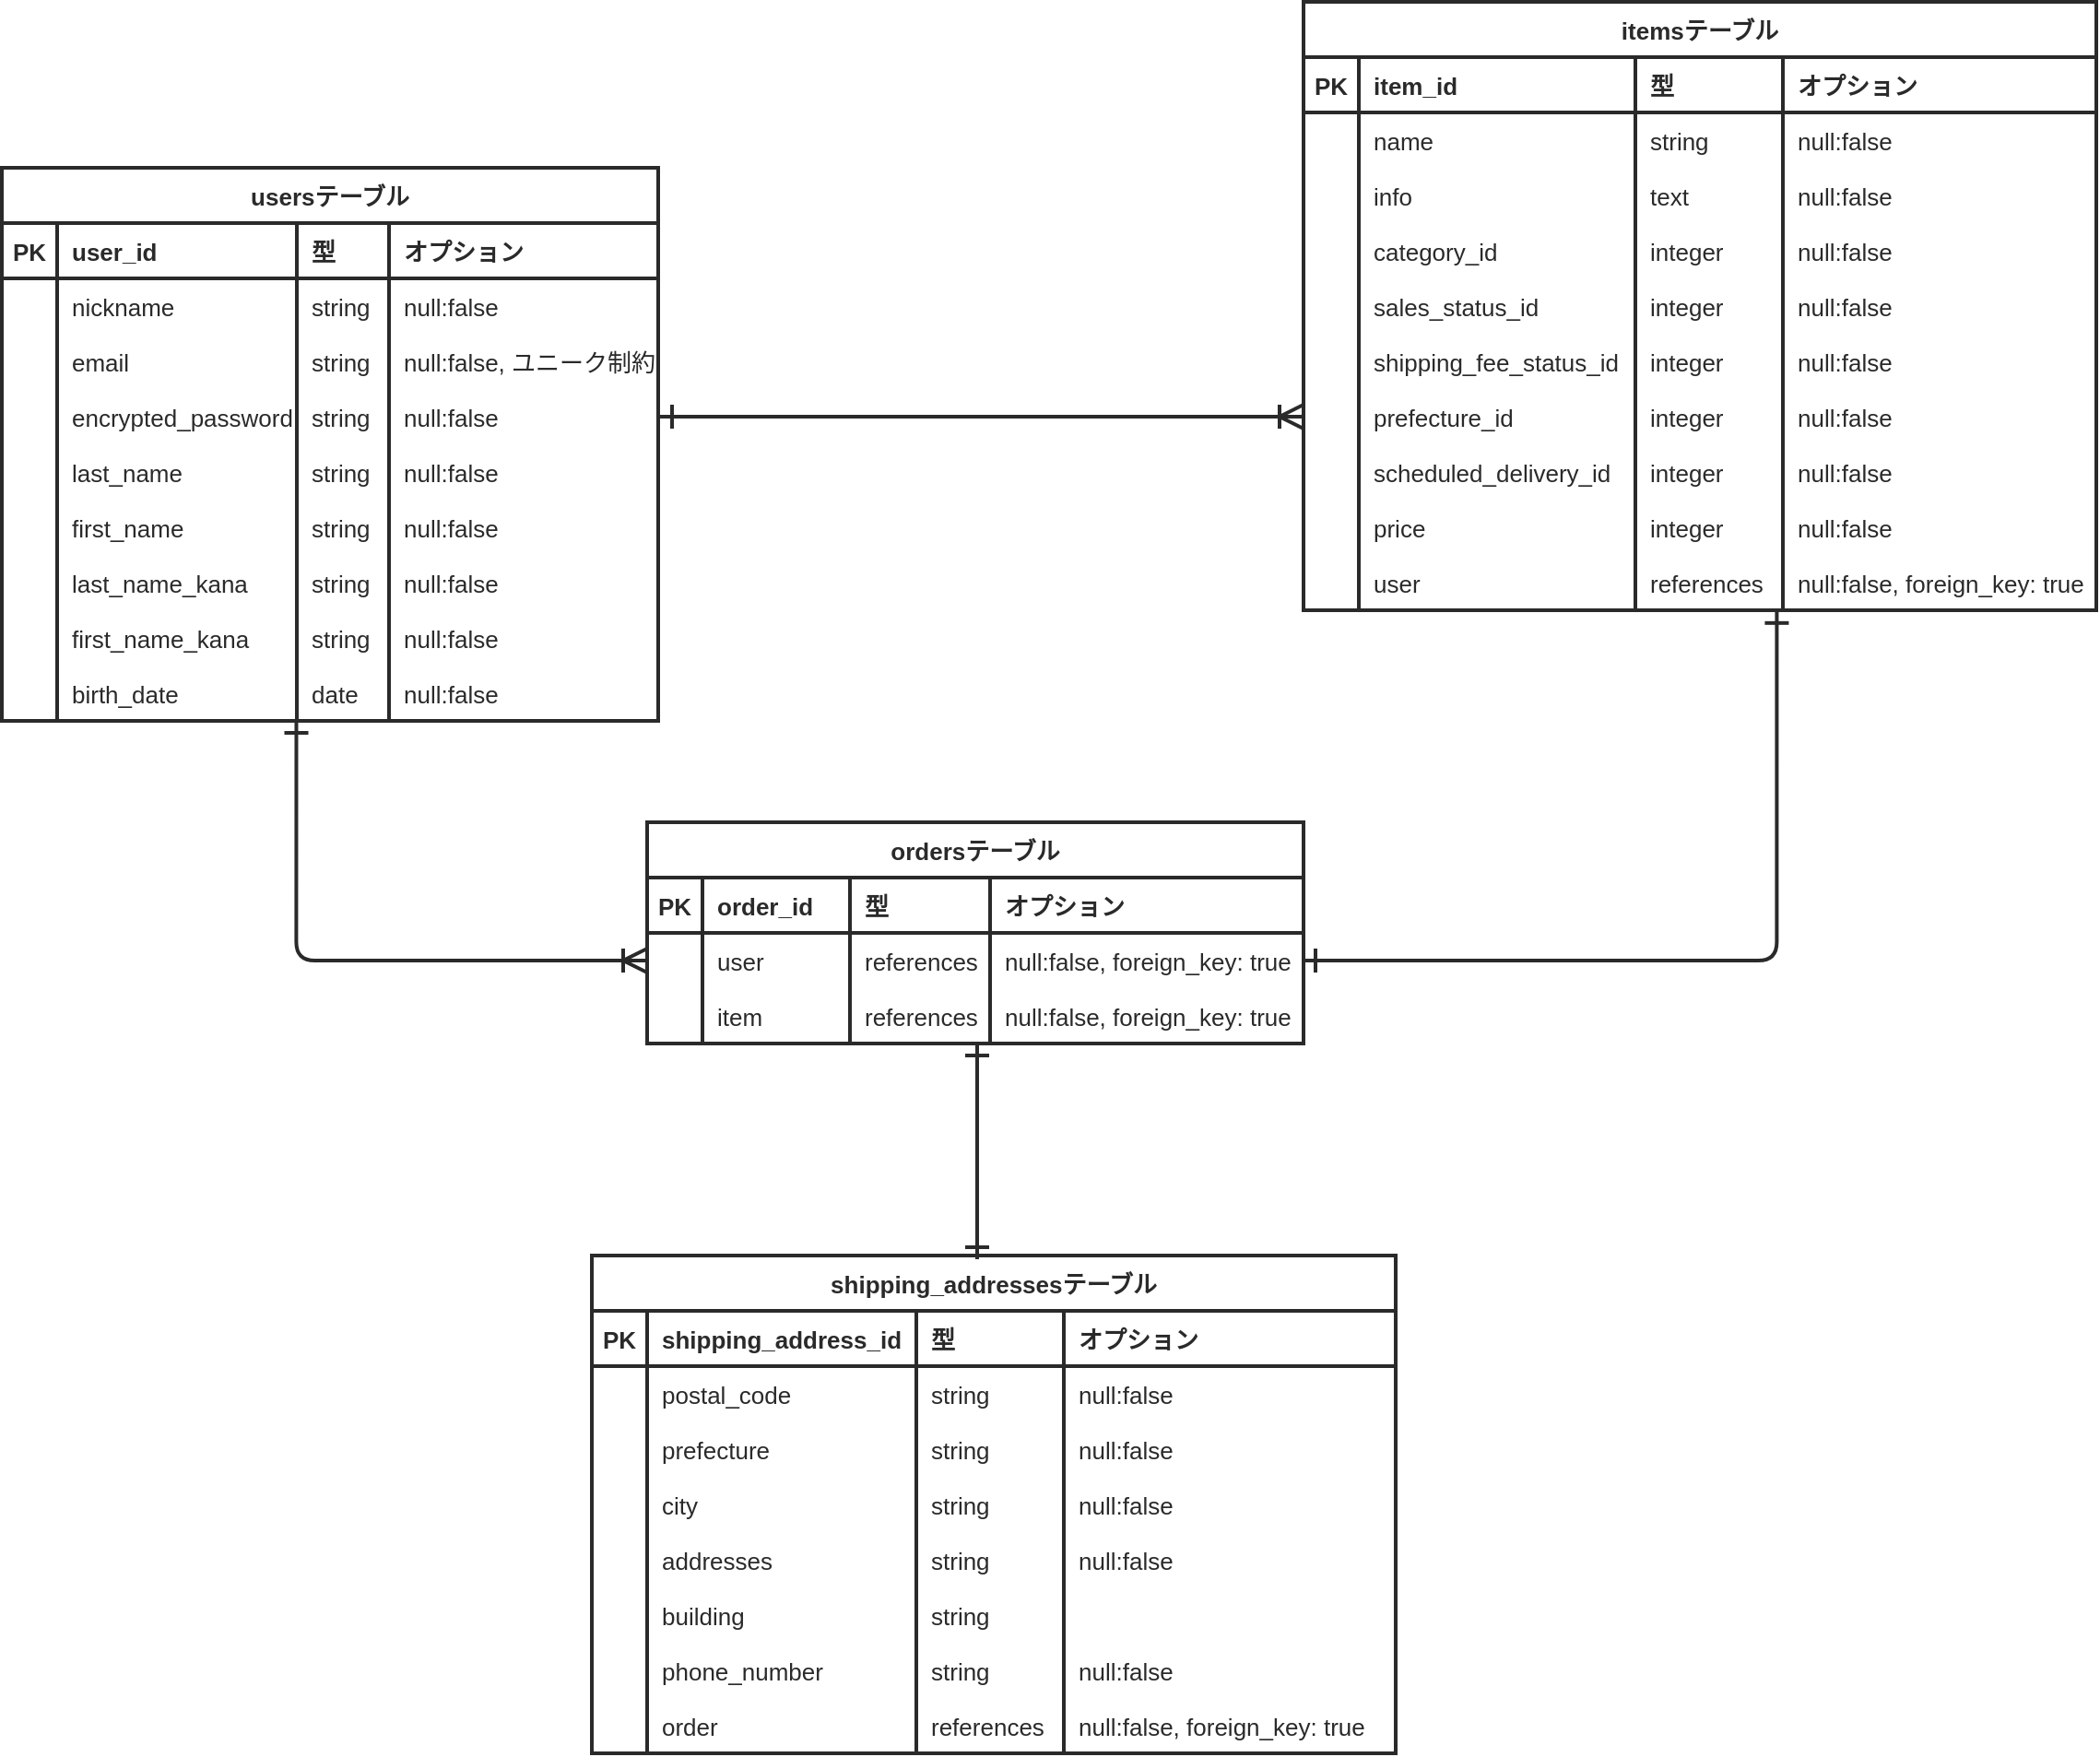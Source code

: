 <mxfile>
    <diagram id="HP16Yl0xbxl8iG3GpK2B" name="ページ1">
        <mxGraphModel dx="1555" dy="680" grid="1" gridSize="10" guides="1" tooltips="1" connect="1" arrows="1" fold="1" page="1" pageScale="1" pageWidth="827" pageHeight="1169" background="#FFFFFF" math="0" shadow="0">
            <root>
                <mxCell id="0"/>
                <mxCell id="1" parent="0"/>
                <mxCell id="45" value="usersテーブル" style="shape=table;startSize=30;container=1;collapsible=1;childLayout=tableLayout;fixedRows=1;rowLines=0;fontStyle=1;align=center;resizeLast=1;perimeterSpacing=1;fontColor=#2A2A2A;strokeColor=#2A2A2A;fontSize=13;strokeWidth=2;" parent="1" vertex="1">
                    <mxGeometry x="-106" y="170" width="356" height="300" as="geometry"/>
                </mxCell>
                <mxCell id="46" value="" style="shape=partialRectangle;collapsible=0;dropTarget=0;pointerEvents=0;fillColor=none;top=0;left=0;bottom=1;right=0;points=[[0,0.5],[1,0.5]];portConstraint=eastwest;perimeterSpacing=1;fontColor=#2A2A2A;strokeColor=#2A2A2A;fontSize=13;strokeWidth=2;" parent="45" vertex="1">
                    <mxGeometry y="30" width="356" height="30" as="geometry"/>
                </mxCell>
                <mxCell id="47" value="PK" style="shape=partialRectangle;connectable=0;fillColor=none;top=0;left=0;bottom=0;right=0;fontStyle=1;overflow=hidden;perimeterSpacing=1;fontColor=#2A2A2A;strokeColor=#2A2A2A;fontSize=13;strokeWidth=2;" parent="46" vertex="1">
                    <mxGeometry width="30" height="30" as="geometry"/>
                </mxCell>
                <mxCell id="48" value="user_id" style="shape=partialRectangle;connectable=0;fillColor=none;top=0;left=0;bottom=0;right=0;align=left;spacingLeft=6;fontStyle=1;overflow=hidden;perimeterSpacing=1;fontColor=#2A2A2A;strokeColor=#2A2A2A;fontSize=13;strokeWidth=2;" parent="46" vertex="1">
                    <mxGeometry x="30" width="130" height="30" as="geometry"/>
                </mxCell>
                <mxCell id="79" value="型" style="shape=partialRectangle;connectable=0;fillColor=none;top=0;left=0;bottom=0;right=0;align=left;spacingLeft=6;fontStyle=1;overflow=hidden;perimeterSpacing=1;fontColor=#2A2A2A;strokeColor=#2A2A2A;fontSize=13;strokeWidth=2;" parent="46" vertex="1">
                    <mxGeometry x="160" width="50" height="30" as="geometry"/>
                </mxCell>
                <mxCell id="88" value="オプション" style="shape=partialRectangle;connectable=0;fillColor=none;top=0;left=0;bottom=0;right=0;align=left;spacingLeft=6;fontStyle=1;overflow=hidden;perimeterSpacing=1;fontColor=#2A2A2A;strokeColor=#2A2A2A;fontSize=13;strokeWidth=2;" parent="46" vertex="1">
                    <mxGeometry x="210" width="146" height="30" as="geometry"/>
                </mxCell>
                <mxCell id="49" value="" style="shape=partialRectangle;collapsible=0;dropTarget=0;pointerEvents=0;fillColor=none;top=0;left=0;bottom=0;right=0;points=[[0,0.5],[1,0.5]];portConstraint=eastwest;perimeterSpacing=1;fontColor=#2A2A2A;strokeColor=#2A2A2A;fontSize=13;strokeWidth=2;" parent="45" vertex="1">
                    <mxGeometry y="60" width="356" height="30" as="geometry"/>
                </mxCell>
                <mxCell id="50" value="" style="shape=partialRectangle;connectable=0;fillColor=none;top=0;left=0;bottom=0;right=0;editable=1;overflow=hidden;perimeterSpacing=1;fontColor=#2A2A2A;strokeColor=#2A2A2A;fontSize=13;strokeWidth=2;" parent="49" vertex="1">
                    <mxGeometry width="30" height="30" as="geometry"/>
                </mxCell>
                <mxCell id="51" value="nickname" style="shape=partialRectangle;connectable=0;fillColor=none;top=0;left=0;bottom=0;right=0;align=left;spacingLeft=6;overflow=hidden;fontStyle=0;labelBorderColor=none;strokeWidth=2;perimeterSpacing=1;fontColor=#2A2A2A;strokeColor=#2A2A2A;fontSize=13;" parent="49" vertex="1">
                    <mxGeometry x="30" width="130" height="30" as="geometry"/>
                </mxCell>
                <mxCell id="80" value="string" style="shape=partialRectangle;connectable=0;fillColor=none;top=0;left=0;bottom=0;right=0;align=left;spacingLeft=6;overflow=hidden;fontStyle=0;labelBorderColor=none;strokeWidth=2;perimeterSpacing=1;fontColor=#2A2A2A;strokeColor=#2A2A2A;fontSize=13;" parent="49" vertex="1">
                    <mxGeometry x="160" width="50" height="30" as="geometry"/>
                </mxCell>
                <mxCell id="89" value="null:false" style="shape=partialRectangle;connectable=0;fillColor=none;top=0;left=0;bottom=0;right=0;align=left;spacingLeft=6;overflow=hidden;fontStyle=0;labelBorderColor=none;strokeWidth=2;perimeterSpacing=1;fontColor=#2A2A2A;strokeColor=#2A2A2A;fontSize=13;" parent="49" vertex="1">
                    <mxGeometry x="210" width="146" height="30" as="geometry"/>
                </mxCell>
                <mxCell id="52" value="" style="shape=partialRectangle;collapsible=0;dropTarget=0;pointerEvents=0;fillColor=none;top=0;left=0;bottom=0;right=0;points=[[0,0.5],[1,0.5]];portConstraint=eastwest;perimeterSpacing=1;fontColor=#2A2A2A;strokeColor=#2A2A2A;fontSize=13;strokeWidth=2;" parent="45" vertex="1">
                    <mxGeometry y="90" width="356" height="30" as="geometry"/>
                </mxCell>
                <mxCell id="53" value="" style="shape=partialRectangle;connectable=0;fillColor=none;top=0;left=0;bottom=0;right=0;editable=1;overflow=hidden;perimeterSpacing=1;fontColor=#2A2A2A;strokeColor=#2A2A2A;fontSize=13;strokeWidth=2;" parent="52" vertex="1">
                    <mxGeometry width="30" height="30" as="geometry"/>
                </mxCell>
                <mxCell id="54" value="email" style="shape=partialRectangle;connectable=0;fillColor=none;top=0;left=0;bottom=0;right=0;align=left;spacingLeft=6;overflow=hidden;perimeterSpacing=1;fontColor=#2A2A2A;strokeColor=#2A2A2A;fontSize=13;strokeWidth=2;" parent="52" vertex="1">
                    <mxGeometry x="30" width="130" height="30" as="geometry"/>
                </mxCell>
                <mxCell id="81" value="string" style="shape=partialRectangle;connectable=0;fillColor=none;top=0;left=0;bottom=0;right=0;align=left;spacingLeft=6;overflow=hidden;perimeterSpacing=1;fontColor=#2A2A2A;strokeColor=#2A2A2A;fontSize=13;strokeWidth=2;" parent="52" vertex="1">
                    <mxGeometry x="160" width="50" height="30" as="geometry"/>
                </mxCell>
                <mxCell id="90" value="null:false, ユニーク制約" style="shape=partialRectangle;connectable=0;fillColor=none;top=0;left=0;bottom=0;right=0;align=left;spacingLeft=6;overflow=hidden;perimeterSpacing=1;fontColor=#2A2A2A;strokeColor=#2A2A2A;fontSize=13;strokeWidth=2;" parent="52" vertex="1">
                    <mxGeometry x="210" width="146" height="30" as="geometry"/>
                </mxCell>
                <mxCell id="55" value="" style="shape=partialRectangle;collapsible=0;dropTarget=0;pointerEvents=0;fillColor=none;top=0;left=0;bottom=0;right=0;points=[[0,0.5],[1,0.5]];portConstraint=eastwest;perimeterSpacing=1;fontColor=#2A2A2A;strokeColor=#2A2A2A;fontSize=13;strokeWidth=2;" parent="45" vertex="1">
                    <mxGeometry y="120" width="356" height="30" as="geometry"/>
                </mxCell>
                <mxCell id="56" value="" style="shape=partialRectangle;connectable=0;fillColor=none;top=0;left=0;bottom=0;right=0;editable=1;overflow=hidden;perimeterSpacing=1;fontColor=#2A2A2A;strokeColor=#2A2A2A;fontSize=13;strokeWidth=2;" parent="55" vertex="1">
                    <mxGeometry width="30" height="30" as="geometry"/>
                </mxCell>
                <mxCell id="57" value="encrypted_password" style="shape=partialRectangle;connectable=0;fillColor=none;top=0;left=0;bottom=0;right=0;align=left;spacingLeft=6;overflow=hidden;perimeterSpacing=1;fontColor=#2A2A2A;strokeColor=#2A2A2A;fontSize=13;strokeWidth=2;" parent="55" vertex="1">
                    <mxGeometry x="30" width="130" height="30" as="geometry"/>
                </mxCell>
                <mxCell id="82" value="string" style="shape=partialRectangle;connectable=0;fillColor=none;top=0;left=0;bottom=0;right=0;align=left;spacingLeft=6;overflow=hidden;perimeterSpacing=1;fontColor=#2A2A2A;strokeColor=#2A2A2A;fontSize=13;strokeWidth=2;" parent="55" vertex="1">
                    <mxGeometry x="160" width="50" height="30" as="geometry"/>
                </mxCell>
                <mxCell id="91" value="null:false" style="shape=partialRectangle;connectable=0;fillColor=none;top=0;left=0;bottom=0;right=0;align=left;spacingLeft=6;overflow=hidden;perimeterSpacing=1;fontColor=#2A2A2A;strokeColor=#2A2A2A;fontSize=13;strokeWidth=2;" parent="55" vertex="1">
                    <mxGeometry x="210" width="146" height="30" as="geometry"/>
                </mxCell>
                <mxCell id="70" style="shape=partialRectangle;collapsible=0;dropTarget=0;pointerEvents=0;fillColor=none;top=0;left=0;bottom=0;right=0;points=[[0,0.5],[1,0.5]];portConstraint=eastwest;perimeterSpacing=1;fontColor=#2A2A2A;strokeColor=#2A2A2A;fontSize=13;strokeWidth=2;" parent="45" vertex="1">
                    <mxGeometry y="150" width="356" height="30" as="geometry"/>
                </mxCell>
                <mxCell id="71" style="shape=partialRectangle;connectable=0;fillColor=none;top=0;left=0;bottom=0;right=0;editable=1;overflow=hidden;perimeterSpacing=1;fontColor=#2A2A2A;strokeColor=#2A2A2A;fontSize=13;strokeWidth=2;" parent="70" vertex="1">
                    <mxGeometry width="30" height="30" as="geometry"/>
                </mxCell>
                <mxCell id="72" value="last_name" style="shape=partialRectangle;connectable=0;fillColor=none;top=0;left=0;bottom=0;right=0;align=left;spacingLeft=6;overflow=hidden;perimeterSpacing=1;fontColor=#2A2A2A;strokeColor=#2A2A2A;fontSize=13;strokeWidth=2;" parent="70" vertex="1">
                    <mxGeometry x="30" width="130" height="30" as="geometry"/>
                </mxCell>
                <mxCell id="83" value="string" style="shape=partialRectangle;connectable=0;fillColor=none;top=0;left=0;bottom=0;right=0;align=left;spacingLeft=6;overflow=hidden;perimeterSpacing=1;fontColor=#2A2A2A;strokeColor=#2A2A2A;fontSize=13;strokeWidth=2;" parent="70" vertex="1">
                    <mxGeometry x="160" width="50" height="30" as="geometry"/>
                </mxCell>
                <mxCell id="92" value="null:false" style="shape=partialRectangle;connectable=0;fillColor=none;top=0;left=0;bottom=0;right=0;align=left;spacingLeft=6;overflow=hidden;perimeterSpacing=1;fontColor=#2A2A2A;strokeColor=#2A2A2A;fontSize=13;strokeWidth=2;" parent="70" vertex="1">
                    <mxGeometry x="210" width="146" height="30" as="geometry"/>
                </mxCell>
                <mxCell id="67" style="shape=partialRectangle;collapsible=0;dropTarget=0;pointerEvents=0;fillColor=none;top=0;left=0;bottom=0;right=0;points=[[0,0.5],[1,0.5]];portConstraint=eastwest;perimeterSpacing=1;fontColor=#2A2A2A;strokeColor=#2A2A2A;fontSize=13;strokeWidth=2;" parent="45" vertex="1">
                    <mxGeometry y="180" width="356" height="30" as="geometry"/>
                </mxCell>
                <mxCell id="68" style="shape=partialRectangle;connectable=0;fillColor=none;top=0;left=0;bottom=0;right=0;editable=1;overflow=hidden;perimeterSpacing=1;fontColor=#2A2A2A;strokeColor=#2A2A2A;fontSize=13;strokeWidth=2;" parent="67" vertex="1">
                    <mxGeometry width="30" height="30" as="geometry"/>
                </mxCell>
                <mxCell id="69" value="first_name" style="shape=partialRectangle;connectable=0;fillColor=none;top=0;left=0;bottom=0;right=0;align=left;spacingLeft=6;overflow=hidden;perimeterSpacing=1;fontColor=#2A2A2A;strokeColor=#2A2A2A;fontSize=13;strokeWidth=2;" parent="67" vertex="1">
                    <mxGeometry x="30" width="130" height="30" as="geometry"/>
                </mxCell>
                <mxCell id="84" value="string" style="shape=partialRectangle;connectable=0;fillColor=none;top=0;left=0;bottom=0;right=0;align=left;spacingLeft=6;overflow=hidden;perimeterSpacing=1;fontColor=#2A2A2A;strokeColor=#2A2A2A;fontSize=13;strokeWidth=2;" parent="67" vertex="1">
                    <mxGeometry x="160" width="50" height="30" as="geometry"/>
                </mxCell>
                <mxCell id="93" value="null:false" style="shape=partialRectangle;connectable=0;fillColor=none;top=0;left=0;bottom=0;right=0;align=left;spacingLeft=6;overflow=hidden;perimeterSpacing=1;fontColor=#2A2A2A;strokeColor=#2A2A2A;fontSize=13;strokeWidth=2;" parent="67" vertex="1">
                    <mxGeometry x="210" width="146" height="30" as="geometry"/>
                </mxCell>
                <mxCell id="64" style="shape=partialRectangle;collapsible=0;dropTarget=0;pointerEvents=0;fillColor=none;top=0;left=0;bottom=0;right=0;points=[[0,0.5],[1,0.5]];portConstraint=eastwest;perimeterSpacing=1;fontColor=#2A2A2A;strokeColor=#2A2A2A;fontSize=13;strokeWidth=2;" parent="45" vertex="1">
                    <mxGeometry y="210" width="356" height="30" as="geometry"/>
                </mxCell>
                <mxCell id="65" style="shape=partialRectangle;connectable=0;fillColor=none;top=0;left=0;bottom=0;right=0;editable=1;overflow=hidden;perimeterSpacing=1;fontColor=#2A2A2A;strokeColor=#2A2A2A;fontSize=13;strokeWidth=2;" parent="64" vertex="1">
                    <mxGeometry width="30" height="30" as="geometry"/>
                </mxCell>
                <mxCell id="66" value="last_name_kana" style="shape=partialRectangle;connectable=0;fillColor=none;top=0;left=0;bottom=0;right=0;align=left;spacingLeft=6;overflow=hidden;perimeterSpacing=1;fontColor=#2A2A2A;strokeColor=#2A2A2A;fontSize=13;strokeWidth=2;" parent="64" vertex="1">
                    <mxGeometry x="30" width="130" height="30" as="geometry"/>
                </mxCell>
                <mxCell id="85" value="string" style="shape=partialRectangle;connectable=0;fillColor=none;top=0;left=0;bottom=0;right=0;align=left;spacingLeft=6;overflow=hidden;perimeterSpacing=1;fontColor=#2A2A2A;strokeColor=#2A2A2A;fontSize=13;strokeWidth=2;" parent="64" vertex="1">
                    <mxGeometry x="160" width="50" height="30" as="geometry"/>
                </mxCell>
                <mxCell id="94" value="null:false" style="shape=partialRectangle;connectable=0;fillColor=none;top=0;left=0;bottom=0;right=0;align=left;spacingLeft=6;overflow=hidden;perimeterSpacing=1;fontColor=#2A2A2A;strokeColor=#2A2A2A;fontSize=13;strokeWidth=2;" parent="64" vertex="1">
                    <mxGeometry x="210" width="146" height="30" as="geometry"/>
                </mxCell>
                <mxCell id="61" style="shape=partialRectangle;collapsible=0;dropTarget=0;pointerEvents=0;fillColor=none;top=0;left=0;bottom=0;right=0;points=[[0,0.5],[1,0.5]];portConstraint=eastwest;perimeterSpacing=1;fontColor=#2A2A2A;strokeColor=#2A2A2A;fontSize=13;strokeWidth=2;" parent="45" vertex="1">
                    <mxGeometry y="240" width="356" height="30" as="geometry"/>
                </mxCell>
                <mxCell id="62" style="shape=partialRectangle;connectable=0;fillColor=none;top=0;left=0;bottom=0;right=0;editable=1;overflow=hidden;perimeterSpacing=1;fontColor=#2A2A2A;strokeColor=#2A2A2A;fontSize=13;strokeWidth=2;" parent="61" vertex="1">
                    <mxGeometry width="30" height="30" as="geometry"/>
                </mxCell>
                <mxCell id="63" value="first_name_kana" style="shape=partialRectangle;connectable=0;fillColor=none;top=0;left=0;bottom=0;right=0;align=left;spacingLeft=6;overflow=hidden;perimeterSpacing=1;fontColor=#2A2A2A;strokeColor=#2A2A2A;fontSize=13;strokeWidth=2;" parent="61" vertex="1">
                    <mxGeometry x="30" width="130" height="30" as="geometry"/>
                </mxCell>
                <mxCell id="86" value="string" style="shape=partialRectangle;connectable=0;fillColor=none;top=0;left=0;bottom=0;right=0;align=left;spacingLeft=6;overflow=hidden;perimeterSpacing=1;fontColor=#2A2A2A;strokeColor=#2A2A2A;fontSize=13;strokeWidth=2;" parent="61" vertex="1">
                    <mxGeometry x="160" width="50" height="30" as="geometry"/>
                </mxCell>
                <mxCell id="95" value="null:false" style="shape=partialRectangle;connectable=0;fillColor=none;top=0;left=0;bottom=0;right=0;align=left;spacingLeft=6;overflow=hidden;perimeterSpacing=1;fontColor=#2A2A2A;strokeColor=#2A2A2A;fontSize=13;strokeWidth=2;" parent="61" vertex="1">
                    <mxGeometry x="210" width="146" height="30" as="geometry"/>
                </mxCell>
                <mxCell id="58" style="shape=partialRectangle;collapsible=0;dropTarget=0;pointerEvents=0;fillColor=none;top=0;left=0;bottom=0;right=0;points=[[0,0.5],[1,0.5]];portConstraint=eastwest;perimeterSpacing=1;fontColor=#2A2A2A;strokeColor=#2A2A2A;fontSize=13;strokeWidth=2;" parent="45" vertex="1">
                    <mxGeometry y="270" width="356" height="30" as="geometry"/>
                </mxCell>
                <mxCell id="59" style="shape=partialRectangle;connectable=0;fillColor=none;top=0;left=0;bottom=0;right=0;editable=1;overflow=hidden;perimeterSpacing=1;fontColor=#2A2A2A;strokeColor=#2A2A2A;fontSize=13;strokeWidth=2;" parent="58" vertex="1">
                    <mxGeometry width="30" height="30" as="geometry"/>
                </mxCell>
                <mxCell id="60" value="birth_date" style="shape=partialRectangle;connectable=0;fillColor=none;top=0;left=0;bottom=0;right=0;align=left;spacingLeft=6;overflow=hidden;perimeterSpacing=1;fontColor=#2A2A2A;strokeColor=#2A2A2A;fontSize=13;strokeWidth=2;" parent="58" vertex="1">
                    <mxGeometry x="30" width="130" height="30" as="geometry"/>
                </mxCell>
                <mxCell id="87" value="date" style="shape=partialRectangle;connectable=0;fillColor=none;top=0;left=0;bottom=0;right=0;align=left;spacingLeft=6;overflow=hidden;perimeterSpacing=1;fontColor=#2A2A2A;strokeColor=#2A2A2A;fontSize=13;strokeWidth=2;" parent="58" vertex="1">
                    <mxGeometry x="160" width="50" height="30" as="geometry"/>
                </mxCell>
                <mxCell id="96" value="null:false" style="shape=partialRectangle;connectable=0;fillColor=none;top=0;left=0;bottom=0;right=0;align=left;spacingLeft=6;overflow=hidden;perimeterSpacing=1;fontColor=#2A2A2A;strokeColor=#2A2A2A;fontSize=13;strokeWidth=2;" parent="58" vertex="1">
                    <mxGeometry x="210" width="146" height="30" as="geometry"/>
                </mxCell>
                <mxCell id="97" value="itemsテーブル" style="shape=table;startSize=30;container=1;collapsible=1;childLayout=tableLayout;fixedRows=1;rowLines=0;fontStyle=1;align=center;resizeLast=1;strokeWidth=2;labelBackgroundColor=none;fontColor=#2A2A2A;strokeColor=#2A2A2A;fontSize=13;" parent="1" vertex="1">
                    <mxGeometry x="600" y="80" width="430" height="330" as="geometry"/>
                </mxCell>
                <mxCell id="98" value="" style="shape=partialRectangle;collapsible=0;dropTarget=0;pointerEvents=0;fillColor=none;top=0;left=0;bottom=1;right=0;points=[[0,0.5],[1,0.5]];portConstraint=eastwest;fontColor=#2A2A2A;strokeColor=#2A2A2A;fontSize=13;strokeWidth=2;" parent="97" vertex="1">
                    <mxGeometry y="30" width="430" height="30" as="geometry"/>
                </mxCell>
                <mxCell id="99" value="PK" style="shape=partialRectangle;connectable=0;fillColor=none;top=0;left=0;bottom=0;right=0;fontStyle=1;overflow=hidden;fontColor=#2A2A2A;strokeColor=#2A2A2A;fontSize=13;strokeWidth=2;" parent="98" vertex="1">
                    <mxGeometry width="30" height="30" as="geometry"/>
                </mxCell>
                <mxCell id="100" value="item_id" style="shape=partialRectangle;connectable=0;fillColor=none;top=0;left=0;bottom=0;right=0;align=left;spacingLeft=6;fontStyle=1;overflow=hidden;fontColor=#2A2A2A;strokeColor=#2A2A2A;fontSize=13;strokeWidth=2;" parent="98" vertex="1">
                    <mxGeometry x="30" width="150" height="30" as="geometry"/>
                </mxCell>
                <mxCell id="134" value="型" style="shape=partialRectangle;connectable=0;fillColor=none;top=0;left=0;bottom=0;right=0;align=left;spacingLeft=6;fontStyle=1;overflow=hidden;fontColor=#2A2A2A;strokeColor=#2A2A2A;fontSize=13;strokeWidth=2;" parent="98" vertex="1">
                    <mxGeometry x="180" width="80" height="30" as="geometry"/>
                </mxCell>
                <mxCell id="146" value="オプション" style="shape=partialRectangle;connectable=0;fillColor=none;top=0;left=0;bottom=0;right=0;align=left;spacingLeft=6;fontStyle=1;overflow=hidden;fontColor=#2A2A2A;strokeColor=#2A2A2A;fontSize=13;strokeWidth=2;" parent="98" vertex="1">
                    <mxGeometry x="260" width="170" height="30" as="geometry"/>
                </mxCell>
                <mxCell id="101" value="" style="shape=partialRectangle;collapsible=0;dropTarget=0;pointerEvents=0;fillColor=none;top=0;left=0;bottom=0;right=0;points=[[0,0.5],[1,0.5]];portConstraint=eastwest;fontColor=#2A2A2A;strokeColor=#2A2A2A;fontSize=13;strokeWidth=2;" parent="97" vertex="1">
                    <mxGeometry y="60" width="430" height="30" as="geometry"/>
                </mxCell>
                <mxCell id="102" value="" style="shape=partialRectangle;connectable=0;fillColor=none;top=0;left=0;bottom=0;right=0;editable=1;overflow=hidden;fontColor=#2A2A2A;strokeColor=#2A2A2A;fontSize=13;strokeWidth=2;" parent="101" vertex="1">
                    <mxGeometry width="30" height="30" as="geometry"/>
                </mxCell>
                <mxCell id="103" value="name" style="shape=partialRectangle;connectable=0;fillColor=none;top=0;left=0;bottom=0;right=0;align=left;spacingLeft=6;overflow=hidden;fontColor=#2A2A2A;strokeColor=#2A2A2A;fontSize=13;strokeWidth=2;" parent="101" vertex="1">
                    <mxGeometry x="30" width="150" height="30" as="geometry"/>
                </mxCell>
                <mxCell id="135" value="string" style="shape=partialRectangle;connectable=0;fillColor=none;top=0;left=0;bottom=0;right=0;align=left;spacingLeft=6;overflow=hidden;fontColor=#2A2A2A;strokeColor=#2A2A2A;fontSize=13;strokeWidth=2;" parent="101" vertex="1">
                    <mxGeometry x="180" width="80" height="30" as="geometry"/>
                </mxCell>
                <mxCell id="147" value="null:false" style="shape=partialRectangle;connectable=0;fillColor=none;top=0;left=0;bottom=0;right=0;align=left;spacingLeft=6;overflow=hidden;fontColor=#2A2A2A;strokeColor=#2A2A2A;fontSize=13;strokeWidth=2;" parent="101" vertex="1">
                    <mxGeometry x="260" width="170" height="30" as="geometry"/>
                </mxCell>
                <mxCell id="104" value="" style="shape=partialRectangle;collapsible=0;dropTarget=0;pointerEvents=0;fillColor=none;top=0;left=0;bottom=0;right=0;points=[[0,0.5],[1,0.5]];portConstraint=eastwest;fontColor=#2A2A2A;strokeColor=#2A2A2A;fontSize=13;strokeWidth=2;" parent="97" vertex="1">
                    <mxGeometry y="90" width="430" height="30" as="geometry"/>
                </mxCell>
                <mxCell id="105" value="" style="shape=partialRectangle;connectable=0;fillColor=none;top=0;left=0;bottom=0;right=0;editable=1;overflow=hidden;fontColor=#2A2A2A;strokeColor=#2A2A2A;fontSize=13;strokeWidth=2;" parent="104" vertex="1">
                    <mxGeometry width="30" height="30" as="geometry"/>
                </mxCell>
                <mxCell id="106" value="info" style="shape=partialRectangle;connectable=0;fillColor=none;top=0;left=0;bottom=0;right=0;align=left;spacingLeft=6;overflow=hidden;fontColor=#2A2A2A;strokeColor=#2A2A2A;fontSize=13;strokeWidth=2;" parent="104" vertex="1">
                    <mxGeometry x="30" width="150" height="30" as="geometry"/>
                </mxCell>
                <mxCell id="136" value="text" style="shape=partialRectangle;connectable=0;fillColor=none;top=0;left=0;bottom=0;right=0;align=left;spacingLeft=6;overflow=hidden;fontColor=#2A2A2A;strokeColor=#2A2A2A;fontSize=13;strokeWidth=2;" parent="104" vertex="1">
                    <mxGeometry x="180" width="80" height="30" as="geometry"/>
                </mxCell>
                <mxCell id="148" value="null:false" style="shape=partialRectangle;connectable=0;fillColor=none;top=0;left=0;bottom=0;right=0;align=left;spacingLeft=6;overflow=hidden;fontColor=#2A2A2A;strokeColor=#2A2A2A;fontSize=13;strokeWidth=2;" parent="104" vertex="1">
                    <mxGeometry x="260" width="170" height="30" as="geometry"/>
                </mxCell>
                <mxCell id="107" value="" style="shape=partialRectangle;collapsible=0;dropTarget=0;pointerEvents=0;fillColor=none;top=0;left=0;bottom=0;right=0;points=[[0,0.5],[1,0.5]];portConstraint=eastwest;fontColor=#2A2A2A;strokeColor=#2A2A2A;fontSize=13;strokeWidth=2;" parent="97" vertex="1">
                    <mxGeometry y="120" width="430" height="30" as="geometry"/>
                </mxCell>
                <mxCell id="108" value="" style="shape=partialRectangle;connectable=0;fillColor=none;top=0;left=0;bottom=0;right=0;editable=1;overflow=hidden;fontColor=#2A2A2A;strokeColor=#2A2A2A;fontSize=13;strokeWidth=2;" parent="107" vertex="1">
                    <mxGeometry width="30" height="30" as="geometry"/>
                </mxCell>
                <mxCell id="109" value="category_id" style="shape=partialRectangle;connectable=0;fillColor=none;top=0;left=0;bottom=0;right=0;align=left;spacingLeft=6;overflow=hidden;fontColor=#2A2A2A;strokeColor=#2A2A2A;fontSize=13;strokeWidth=2;" parent="107" vertex="1">
                    <mxGeometry x="30" width="150" height="30" as="geometry"/>
                </mxCell>
                <mxCell id="137" value="integer" style="shape=partialRectangle;connectable=0;fillColor=none;top=0;left=0;bottom=0;right=0;align=left;spacingLeft=6;overflow=hidden;fontColor=#2A2A2A;strokeColor=#2A2A2A;fontSize=13;strokeWidth=2;" parent="107" vertex="1">
                    <mxGeometry x="180" width="80" height="30" as="geometry"/>
                </mxCell>
                <mxCell id="149" value="null:false" style="shape=partialRectangle;connectable=0;fillColor=none;top=0;left=0;bottom=0;right=0;align=left;spacingLeft=6;overflow=hidden;fontColor=#2A2A2A;strokeColor=#2A2A2A;fontSize=13;strokeWidth=2;" parent="107" vertex="1">
                    <mxGeometry x="260" width="170" height="30" as="geometry"/>
                </mxCell>
                <mxCell id="116" value="" style="shape=partialRectangle;collapsible=0;dropTarget=0;pointerEvents=0;fillColor=none;top=0;left=0;bottom=0;right=0;points=[[0,0.5],[1,0.5]];portConstraint=eastwest;fontColor=#2A2A2A;strokeColor=#2A2A2A;fontSize=13;strokeWidth=2;" parent="97" vertex="1">
                    <mxGeometry y="150" width="430" height="30" as="geometry"/>
                </mxCell>
                <mxCell id="117" value="" style="shape=partialRectangle;connectable=0;fillColor=none;top=0;left=0;bottom=0;right=0;editable=1;overflow=hidden;fontColor=#2A2A2A;strokeColor=#2A2A2A;fontSize=13;strokeWidth=2;" parent="116" vertex="1">
                    <mxGeometry width="30" height="30" as="geometry"/>
                </mxCell>
                <mxCell id="118" value="sales_status_id" style="shape=partialRectangle;connectable=0;fillColor=none;top=0;left=0;bottom=0;right=0;align=left;spacingLeft=6;overflow=hidden;fontColor=#2A2A2A;strokeColor=#2A2A2A;fontSize=13;strokeWidth=2;" parent="116" vertex="1">
                    <mxGeometry x="30" width="150" height="30" as="geometry"/>
                </mxCell>
                <mxCell id="138" value="integer" style="shape=partialRectangle;connectable=0;fillColor=none;top=0;left=0;bottom=0;right=0;align=left;spacingLeft=6;overflow=hidden;fontColor=#2A2A2A;strokeColor=#2A2A2A;fontSize=13;strokeWidth=2;" parent="116" vertex="1">
                    <mxGeometry x="180" width="80" height="30" as="geometry"/>
                </mxCell>
                <mxCell id="150" value="null:false" style="shape=partialRectangle;connectable=0;fillColor=none;top=0;left=0;bottom=0;right=0;align=left;spacingLeft=6;overflow=hidden;fontColor=#2A2A2A;strokeColor=#2A2A2A;fontSize=13;strokeWidth=2;" parent="116" vertex="1">
                    <mxGeometry x="260" width="170" height="30" as="geometry"/>
                </mxCell>
                <mxCell id="113" value="" style="shape=partialRectangle;collapsible=0;dropTarget=0;pointerEvents=0;fillColor=none;top=0;left=0;bottom=0;right=0;points=[[0,0.5],[1,0.5]];portConstraint=eastwest;fontColor=#2A2A2A;strokeColor=#2A2A2A;fontSize=13;strokeWidth=2;" parent="97" vertex="1">
                    <mxGeometry y="180" width="430" height="30" as="geometry"/>
                </mxCell>
                <mxCell id="114" value="" style="shape=partialRectangle;connectable=0;fillColor=none;top=0;left=0;bottom=0;right=0;editable=1;overflow=hidden;fontColor=#2A2A2A;strokeColor=#2A2A2A;fontSize=13;strokeWidth=2;" parent="113" vertex="1">
                    <mxGeometry width="30" height="30" as="geometry"/>
                </mxCell>
                <mxCell id="115" value="shipping_fee_status_id" style="shape=partialRectangle;connectable=0;fillColor=none;top=0;left=0;bottom=0;right=0;align=left;spacingLeft=6;overflow=hidden;fontColor=#2A2A2A;strokeColor=#2A2A2A;fontSize=13;strokeWidth=2;" parent="113" vertex="1">
                    <mxGeometry x="30" width="150" height="30" as="geometry"/>
                </mxCell>
                <mxCell id="139" value="integer" style="shape=partialRectangle;connectable=0;fillColor=none;top=0;left=0;bottom=0;right=0;align=left;spacingLeft=6;overflow=hidden;fontColor=#2A2A2A;strokeColor=#2A2A2A;fontSize=13;strokeWidth=2;" parent="113" vertex="1">
                    <mxGeometry x="180" width="80" height="30" as="geometry"/>
                </mxCell>
                <mxCell id="151" value="null:false" style="shape=partialRectangle;connectable=0;fillColor=none;top=0;left=0;bottom=0;right=0;align=left;spacingLeft=6;overflow=hidden;fontColor=#2A2A2A;strokeColor=#2A2A2A;fontSize=13;strokeWidth=2;" parent="113" vertex="1">
                    <mxGeometry x="260" width="170" height="30" as="geometry"/>
                </mxCell>
                <mxCell id="110" style="shape=partialRectangle;collapsible=0;dropTarget=0;pointerEvents=0;fillColor=none;top=0;left=0;bottom=0;right=0;points=[[0,0.5],[1,0.5]];portConstraint=eastwest;fontColor=#2A2A2A;strokeColor=#2A2A2A;fontSize=13;strokeWidth=2;" parent="97" vertex="1">
                    <mxGeometry y="210" width="430" height="30" as="geometry"/>
                </mxCell>
                <mxCell id="111" style="shape=partialRectangle;connectable=0;fillColor=none;top=0;left=0;bottom=0;right=0;editable=1;overflow=hidden;fontColor=#2A2A2A;strokeColor=#2A2A2A;fontSize=13;strokeWidth=2;" parent="110" vertex="1">
                    <mxGeometry width="30" height="30" as="geometry"/>
                </mxCell>
                <mxCell id="112" value="prefecture_id" style="shape=partialRectangle;connectable=0;fillColor=none;top=0;left=0;bottom=0;right=0;align=left;spacingLeft=6;overflow=hidden;fontColor=#2A2A2A;strokeColor=#2A2A2A;fontSize=13;strokeWidth=2;" parent="110" vertex="1">
                    <mxGeometry x="30" width="150" height="30" as="geometry"/>
                </mxCell>
                <mxCell id="140" value="integer" style="shape=partialRectangle;connectable=0;fillColor=none;top=0;left=0;bottom=0;right=0;align=left;spacingLeft=6;overflow=hidden;fontColor=#2A2A2A;strokeColor=#2A2A2A;fontSize=13;strokeWidth=2;" parent="110" vertex="1">
                    <mxGeometry x="180" width="80" height="30" as="geometry"/>
                </mxCell>
                <mxCell id="152" value="null:false" style="shape=partialRectangle;connectable=0;fillColor=none;top=0;left=0;bottom=0;right=0;align=left;spacingLeft=6;overflow=hidden;fontColor=#2A2A2A;strokeColor=#2A2A2A;fontSize=13;strokeWidth=2;" parent="110" vertex="1">
                    <mxGeometry x="260" width="170" height="30" as="geometry"/>
                </mxCell>
                <mxCell id="131" style="shape=partialRectangle;collapsible=0;dropTarget=0;pointerEvents=0;fillColor=none;top=0;left=0;bottom=0;right=0;points=[[0,0.5],[1,0.5]];portConstraint=eastwest;fontColor=#2A2A2A;strokeColor=#2A2A2A;fontSize=13;strokeWidth=2;" parent="97" vertex="1">
                    <mxGeometry y="240" width="430" height="30" as="geometry"/>
                </mxCell>
                <mxCell id="132" style="shape=partialRectangle;connectable=0;fillColor=none;top=0;left=0;bottom=0;right=0;editable=1;overflow=hidden;fontColor=#2A2A2A;strokeColor=#2A2A2A;fontSize=13;strokeWidth=2;" parent="131" vertex="1">
                    <mxGeometry width="30" height="30" as="geometry"/>
                </mxCell>
                <mxCell id="133" value="scheduled_delivery_id" style="shape=partialRectangle;connectable=0;fillColor=none;top=0;left=0;bottom=0;right=0;align=left;spacingLeft=6;overflow=hidden;fontColor=#2A2A2A;strokeColor=#2A2A2A;fontSize=13;strokeWidth=2;" parent="131" vertex="1">
                    <mxGeometry x="30" width="150" height="30" as="geometry"/>
                </mxCell>
                <mxCell id="141" value="integer" style="shape=partialRectangle;connectable=0;fillColor=none;top=0;left=0;bottom=0;right=0;align=left;spacingLeft=6;overflow=hidden;fontColor=#2A2A2A;strokeColor=#2A2A2A;fontSize=13;strokeWidth=2;" parent="131" vertex="1">
                    <mxGeometry x="180" width="80" height="30" as="geometry"/>
                </mxCell>
                <mxCell id="153" value="null:false" style="shape=partialRectangle;connectable=0;fillColor=none;top=0;left=0;bottom=0;right=0;align=left;spacingLeft=6;overflow=hidden;fontColor=#2A2A2A;strokeColor=#2A2A2A;fontSize=13;strokeWidth=2;" parent="131" vertex="1">
                    <mxGeometry x="260" width="170" height="30" as="geometry"/>
                </mxCell>
                <mxCell id="128" style="shape=partialRectangle;collapsible=0;dropTarget=0;pointerEvents=0;fillColor=none;top=0;left=0;bottom=0;right=0;points=[[0,0.5],[1,0.5]];portConstraint=eastwest;fontColor=#2A2A2A;strokeColor=#2A2A2A;fontSize=13;strokeWidth=2;" parent="97" vertex="1">
                    <mxGeometry y="270" width="430" height="30" as="geometry"/>
                </mxCell>
                <mxCell id="129" style="shape=partialRectangle;connectable=0;fillColor=none;top=0;left=0;bottom=0;right=0;editable=1;overflow=hidden;fontColor=#2A2A2A;strokeColor=#2A2A2A;fontSize=13;strokeWidth=2;" parent="128" vertex="1">
                    <mxGeometry width="30" height="30" as="geometry"/>
                </mxCell>
                <mxCell id="130" value="price" style="shape=partialRectangle;connectable=0;fillColor=none;top=0;left=0;bottom=0;right=0;align=left;spacingLeft=6;overflow=hidden;fontColor=#2A2A2A;strokeColor=#2A2A2A;fontSize=13;strokeWidth=2;" parent="128" vertex="1">
                    <mxGeometry x="30" width="150" height="30" as="geometry"/>
                </mxCell>
                <mxCell id="142" value="integer" style="shape=partialRectangle;connectable=0;fillColor=none;top=0;left=0;bottom=0;right=0;align=left;spacingLeft=6;overflow=hidden;fontColor=#2A2A2A;strokeColor=#2A2A2A;fontSize=13;strokeWidth=2;" parent="128" vertex="1">
                    <mxGeometry x="180" width="80" height="30" as="geometry"/>
                </mxCell>
                <mxCell id="154" value="null:false" style="shape=partialRectangle;connectable=0;fillColor=none;top=0;left=0;bottom=0;right=0;align=left;spacingLeft=6;overflow=hidden;fontColor=#2A2A2A;strokeColor=#2A2A2A;fontSize=13;strokeWidth=2;" parent="128" vertex="1">
                    <mxGeometry x="260" width="170" height="30" as="geometry"/>
                </mxCell>
                <mxCell id="119" style="shape=partialRectangle;collapsible=0;dropTarget=0;pointerEvents=0;fillColor=none;top=0;left=0;bottom=0;right=0;points=[[0,0.5],[1,0.5]];portConstraint=eastwest;fontColor=#2A2A2A;strokeColor=#2A2A2A;fontSize=13;strokeWidth=2;" parent="97" vertex="1">
                    <mxGeometry y="300" width="430" height="30" as="geometry"/>
                </mxCell>
                <mxCell id="120" style="shape=partialRectangle;connectable=0;fillColor=none;top=0;left=0;bottom=0;right=0;editable=1;overflow=hidden;fontColor=#2A2A2A;strokeColor=#2A2A2A;fontSize=13;strokeWidth=2;" parent="119" vertex="1">
                    <mxGeometry width="30" height="30" as="geometry"/>
                </mxCell>
                <mxCell id="121" value="user" style="shape=partialRectangle;connectable=0;fillColor=none;top=0;left=0;bottom=0;right=0;align=left;spacingLeft=6;overflow=hidden;fontColor=#2A2A2A;strokeColor=#2A2A2A;fontSize=13;strokeWidth=2;" parent="119" vertex="1">
                    <mxGeometry x="30" width="150" height="30" as="geometry"/>
                </mxCell>
                <mxCell id="145" value="references" style="shape=partialRectangle;connectable=0;fillColor=none;top=0;left=0;bottom=0;right=0;align=left;spacingLeft=6;overflow=hidden;fontColor=#2A2A2A;strokeColor=#2A2A2A;fontSize=13;strokeWidth=2;" parent="119" vertex="1">
                    <mxGeometry x="180" width="80" height="30" as="geometry"/>
                </mxCell>
                <mxCell id="157" value="null:false, foreign_key: true" style="shape=partialRectangle;connectable=0;fillColor=none;top=0;left=0;bottom=0;right=0;align=left;spacingLeft=6;overflow=hidden;fontColor=#2A2A2A;strokeColor=#2A2A2A;fontSize=13;strokeWidth=2;" parent="119" vertex="1">
                    <mxGeometry x="260" width="170" height="30" as="geometry"/>
                </mxCell>
                <mxCell id="158" value="ordersテーブル" style="shape=table;startSize=30;container=1;collapsible=1;childLayout=tableLayout;fixedRows=1;rowLines=0;fontStyle=1;align=center;resizeLast=1;strokeWidth=2;strokeColor=#2A2A2A;fontSize=13;fontColor=#2A2A2A;" parent="1" vertex="1">
                    <mxGeometry x="244" y="525" width="356" height="120" as="geometry"/>
                </mxCell>
                <mxCell id="159" value="" style="shape=partialRectangle;collapsible=0;dropTarget=0;pointerEvents=0;fillColor=none;top=0;left=0;bottom=1;right=0;points=[[0,0.5],[1,0.5]];portConstraint=eastwest;fontColor=#2A2A2A;strokeColor=#2A2A2A;fontSize=13;strokeWidth=2;" parent="158" vertex="1">
                    <mxGeometry y="30" width="356" height="30" as="geometry"/>
                </mxCell>
                <mxCell id="160" value="PK" style="shape=partialRectangle;connectable=0;fillColor=none;top=0;left=0;bottom=0;right=0;fontStyle=1;overflow=hidden;fontColor=#2A2A2A;strokeColor=#2A2A2A;fontSize=13;strokeWidth=2;" parent="159" vertex="1">
                    <mxGeometry width="30" height="30" as="geometry"/>
                </mxCell>
                <mxCell id="161" value="order_id" style="shape=partialRectangle;connectable=0;fillColor=none;top=0;left=0;bottom=0;right=0;align=left;spacingLeft=6;fontStyle=1;overflow=hidden;fontColor=#2A2A2A;strokeColor=#2A2A2A;fontSize=13;strokeWidth=2;" parent="159" vertex="1">
                    <mxGeometry x="30" width="80" height="30" as="geometry"/>
                </mxCell>
                <mxCell id="171" value="型" style="shape=partialRectangle;connectable=0;fillColor=none;top=0;left=0;bottom=0;right=0;align=left;spacingLeft=6;fontStyle=1;overflow=hidden;fontColor=#2A2A2A;strokeColor=#2A2A2A;fontSize=13;strokeWidth=2;" parent="159" vertex="1">
                    <mxGeometry x="110" width="76" height="30" as="geometry"/>
                </mxCell>
                <mxCell id="174" value="オプション" style="shape=partialRectangle;connectable=0;fillColor=none;top=0;left=0;bottom=0;right=0;align=left;spacingLeft=6;fontStyle=1;overflow=hidden;fontColor=#2A2A2A;strokeColor=#2A2A2A;fontSize=13;strokeWidth=2;" parent="159" vertex="1">
                    <mxGeometry x="186" width="170" height="30" as="geometry"/>
                </mxCell>
                <mxCell id="162" value="" style="shape=partialRectangle;collapsible=0;dropTarget=0;pointerEvents=0;fillColor=none;top=0;left=0;bottom=0;right=0;points=[[0,0.5],[1,0.5]];portConstraint=eastwest;fontColor=#2A2A2A;strokeColor=#2A2A2A;fontSize=13;strokeWidth=2;" parent="158" vertex="1">
                    <mxGeometry y="60" width="356" height="30" as="geometry"/>
                </mxCell>
                <mxCell id="163" value="" style="shape=partialRectangle;connectable=0;fillColor=none;top=0;left=0;bottom=0;right=0;editable=1;overflow=hidden;fontColor=#2A2A2A;strokeColor=#2A2A2A;fontSize=13;strokeWidth=2;" parent="162" vertex="1">
                    <mxGeometry width="30" height="30" as="geometry"/>
                </mxCell>
                <mxCell id="164" value="user" style="shape=partialRectangle;connectable=0;fillColor=none;top=0;left=0;bottom=0;right=0;align=left;spacingLeft=6;overflow=hidden;fontColor=#2A2A2A;strokeColor=#2A2A2A;fontSize=13;strokeWidth=2;" parent="162" vertex="1">
                    <mxGeometry x="30" width="80" height="30" as="geometry"/>
                </mxCell>
                <mxCell id="172" value="references" style="shape=partialRectangle;connectable=0;fillColor=none;top=0;left=0;bottom=0;right=0;align=left;spacingLeft=6;overflow=hidden;fontColor=#2A2A2A;strokeColor=#2A2A2A;fontSize=13;strokeWidth=2;" parent="162" vertex="1">
                    <mxGeometry x="110" width="76" height="30" as="geometry"/>
                </mxCell>
                <mxCell id="175" value="null:false, foreign_key: true" style="shape=partialRectangle;connectable=0;fillColor=none;top=0;left=0;bottom=0;right=0;align=left;spacingLeft=6;overflow=hidden;fontColor=#2A2A2A;strokeColor=#2A2A2A;fontSize=13;strokeWidth=2;" parent="162" vertex="1">
                    <mxGeometry x="186" width="170" height="30" as="geometry"/>
                </mxCell>
                <mxCell id="165" value="" style="shape=partialRectangle;collapsible=0;dropTarget=0;pointerEvents=0;fillColor=none;top=0;left=0;bottom=0;right=0;points=[[0,0.5],[1,0.5]];portConstraint=eastwest;fontColor=#2A2A2A;strokeColor=#2A2A2A;fontSize=13;strokeWidth=2;" parent="158" vertex="1">
                    <mxGeometry y="90" width="356" height="30" as="geometry"/>
                </mxCell>
                <mxCell id="166" value="" style="shape=partialRectangle;connectable=0;fillColor=none;top=0;left=0;bottom=0;right=0;editable=1;overflow=hidden;fontColor=#2A2A2A;strokeColor=#2A2A2A;fontSize=13;strokeWidth=2;" parent="165" vertex="1">
                    <mxGeometry width="30" height="30" as="geometry"/>
                </mxCell>
                <mxCell id="167" value="item" style="shape=partialRectangle;connectable=0;fillColor=none;top=0;left=0;bottom=0;right=0;align=left;spacingLeft=6;overflow=hidden;fontColor=#2A2A2A;strokeColor=#2A2A2A;fontSize=13;strokeWidth=2;" parent="165" vertex="1">
                    <mxGeometry x="30" width="80" height="30" as="geometry"/>
                </mxCell>
                <mxCell id="173" value="references" style="shape=partialRectangle;connectable=0;fillColor=none;top=0;left=0;bottom=0;right=0;align=left;spacingLeft=6;overflow=hidden;fontColor=#2A2A2A;strokeColor=#2A2A2A;fontSize=13;strokeWidth=2;" parent="165" vertex="1">
                    <mxGeometry x="110" width="76" height="30" as="geometry"/>
                </mxCell>
                <mxCell id="176" value="null:false, foreign_key: true" style="shape=partialRectangle;connectable=0;fillColor=none;top=0;left=0;bottom=0;right=0;align=left;spacingLeft=6;overflow=hidden;fontColor=#2A2A2A;strokeColor=#2A2A2A;fontSize=13;strokeWidth=2;" parent="165" vertex="1">
                    <mxGeometry x="186" width="170" height="30" as="geometry"/>
                </mxCell>
                <mxCell id="177" value="shipping_addressesテーブル" style="shape=table;startSize=30;container=1;collapsible=1;childLayout=tableLayout;fixedRows=1;rowLines=0;fontStyle=1;align=center;resizeLast=1;strokeWidth=2;labelBackgroundColor=none;fontColor=#2A2A2A;strokeColor=#2A2A2A;fontSize=13;" parent="1" vertex="1">
                    <mxGeometry x="214" y="760" width="436" height="270" as="geometry"/>
                </mxCell>
                <mxCell id="178" value="" style="shape=partialRectangle;collapsible=0;dropTarget=0;pointerEvents=0;fillColor=none;top=0;left=0;bottom=1;right=0;points=[[0,0.5],[1,0.5]];portConstraint=eastwest;labelBackgroundColor=none;fontColor=#2A2A2A;strokeColor=#2A2A2A;fontSize=13;strokeWidth=2;" parent="177" vertex="1">
                    <mxGeometry y="30" width="436" height="30" as="geometry"/>
                </mxCell>
                <mxCell id="179" value="PK" style="shape=partialRectangle;connectable=0;fillColor=none;top=0;left=0;bottom=0;right=0;fontStyle=1;overflow=hidden;labelBackgroundColor=none;fontColor=#2A2A2A;strokeColor=#2A2A2A;fontSize=13;strokeWidth=2;" parent="178" vertex="1">
                    <mxGeometry width="30" height="30" as="geometry"/>
                </mxCell>
                <mxCell id="180" value="shipping_address_id" style="shape=partialRectangle;connectable=0;fillColor=none;top=0;left=0;bottom=0;right=0;align=left;spacingLeft=6;fontStyle=1;overflow=hidden;labelBackgroundColor=none;fontColor=#2A2A2A;strokeColor=#2A2A2A;fontSize=13;strokeWidth=2;" parent="178" vertex="1">
                    <mxGeometry x="30" width="146" height="30" as="geometry"/>
                </mxCell>
                <mxCell id="202" value="型" style="shape=partialRectangle;connectable=0;fillColor=none;top=0;left=0;bottom=0;right=0;align=left;spacingLeft=6;fontStyle=1;overflow=hidden;labelBackgroundColor=none;fontColor=#2A2A2A;strokeColor=#2A2A2A;fontSize=13;strokeWidth=2;" parent="178" vertex="1">
                    <mxGeometry x="176" width="80" height="30" as="geometry"/>
                </mxCell>
                <mxCell id="211" value="オプション" style="shape=partialRectangle;connectable=0;fillColor=none;top=0;left=0;bottom=0;right=0;align=left;spacingLeft=6;fontStyle=1;overflow=hidden;labelBackgroundColor=none;fontColor=#2A2A2A;strokeColor=#2A2A2A;fontSize=13;strokeWidth=2;" parent="178" vertex="1">
                    <mxGeometry x="256" width="180" height="30" as="geometry"/>
                </mxCell>
                <mxCell id="181" value="" style="shape=partialRectangle;collapsible=0;dropTarget=0;pointerEvents=0;fillColor=none;top=0;left=0;bottom=0;right=0;points=[[0,0.5],[1,0.5]];portConstraint=eastwest;labelBackgroundColor=none;fontColor=#2A2A2A;strokeColor=#2A2A2A;fontSize=13;strokeWidth=2;" parent="177" vertex="1">
                    <mxGeometry y="60" width="436" height="30" as="geometry"/>
                </mxCell>
                <mxCell id="182" value="" style="shape=partialRectangle;connectable=0;fillColor=none;top=0;left=0;bottom=0;right=0;editable=1;overflow=hidden;labelBackgroundColor=none;fontColor=#2A2A2A;strokeColor=#2A2A2A;fontSize=13;strokeWidth=2;" parent="181" vertex="1">
                    <mxGeometry width="30" height="30" as="geometry"/>
                </mxCell>
                <mxCell id="183" value="postal_code" style="shape=partialRectangle;connectable=0;fillColor=none;top=0;left=0;bottom=0;right=0;align=left;spacingLeft=6;overflow=hidden;labelBackgroundColor=none;fontColor=#2A2A2A;strokeColor=#2A2A2A;fontSize=13;strokeWidth=2;" parent="181" vertex="1">
                    <mxGeometry x="30" width="146" height="30" as="geometry"/>
                </mxCell>
                <mxCell id="203" value="string" style="shape=partialRectangle;connectable=0;fillColor=none;top=0;left=0;bottom=0;right=0;align=left;spacingLeft=6;overflow=hidden;labelBackgroundColor=none;fontColor=#2A2A2A;strokeColor=#2A2A2A;fontSize=13;strokeWidth=2;" parent="181" vertex="1">
                    <mxGeometry x="176" width="80" height="30" as="geometry"/>
                </mxCell>
                <mxCell id="212" value="null:false" style="shape=partialRectangle;connectable=0;fillColor=none;top=0;left=0;bottom=0;right=0;align=left;spacingLeft=6;overflow=hidden;labelBackgroundColor=none;fontColor=#2A2A2A;strokeColor=#2A2A2A;fontSize=13;strokeWidth=2;" parent="181" vertex="1">
                    <mxGeometry x="256" width="180" height="30" as="geometry"/>
                </mxCell>
                <mxCell id="184" value="" style="shape=partialRectangle;collapsible=0;dropTarget=0;pointerEvents=0;fillColor=none;top=0;left=0;bottom=0;right=0;points=[[0,0.5],[1,0.5]];portConstraint=eastwest;labelBackgroundColor=none;fontColor=#2A2A2A;strokeColor=#2A2A2A;fontSize=13;strokeWidth=2;" parent="177" vertex="1">
                    <mxGeometry y="90" width="436" height="30" as="geometry"/>
                </mxCell>
                <mxCell id="185" value="" style="shape=partialRectangle;connectable=0;fillColor=none;top=0;left=0;bottom=0;right=0;editable=1;overflow=hidden;labelBackgroundColor=none;fontColor=#2A2A2A;strokeColor=#2A2A2A;fontSize=13;strokeWidth=2;" parent="184" vertex="1">
                    <mxGeometry width="30" height="30" as="geometry"/>
                </mxCell>
                <mxCell id="186" value="prefecture" style="shape=partialRectangle;connectable=0;fillColor=none;top=0;left=0;bottom=0;right=0;align=left;spacingLeft=6;overflow=hidden;labelBackgroundColor=none;fontColor=#2A2A2A;strokeColor=#2A2A2A;fontSize=13;strokeWidth=2;" parent="184" vertex="1">
                    <mxGeometry x="30" width="146" height="30" as="geometry"/>
                </mxCell>
                <mxCell id="204" value="string" style="shape=partialRectangle;connectable=0;fillColor=none;top=0;left=0;bottom=0;right=0;align=left;spacingLeft=6;overflow=hidden;labelBackgroundColor=none;fontColor=#2A2A2A;strokeColor=#2A2A2A;fontSize=13;strokeWidth=2;" parent="184" vertex="1">
                    <mxGeometry x="176" width="80" height="30" as="geometry"/>
                </mxCell>
                <mxCell id="213" value="null:false" style="shape=partialRectangle;connectable=0;fillColor=none;top=0;left=0;bottom=0;right=0;align=left;spacingLeft=6;overflow=hidden;labelBackgroundColor=none;fontColor=#2A2A2A;strokeColor=#2A2A2A;fontSize=13;strokeWidth=2;" parent="184" vertex="1">
                    <mxGeometry x="256" width="180" height="30" as="geometry"/>
                </mxCell>
                <mxCell id="187" value="" style="shape=partialRectangle;collapsible=0;dropTarget=0;pointerEvents=0;fillColor=none;top=0;left=0;bottom=0;right=0;points=[[0,0.5],[1,0.5]];portConstraint=eastwest;labelBackgroundColor=none;fontColor=#2A2A2A;strokeColor=#2A2A2A;fontSize=13;strokeWidth=2;" parent="177" vertex="1">
                    <mxGeometry y="120" width="436" height="30" as="geometry"/>
                </mxCell>
                <mxCell id="188" value="" style="shape=partialRectangle;connectable=0;fillColor=none;top=0;left=0;bottom=0;right=0;editable=1;overflow=hidden;labelBackgroundColor=none;fontColor=#2A2A2A;strokeColor=#2A2A2A;fontSize=13;strokeWidth=2;" parent="187" vertex="1">
                    <mxGeometry width="30" height="30" as="geometry"/>
                </mxCell>
                <mxCell id="189" value="city" style="shape=partialRectangle;connectable=0;fillColor=none;top=0;left=0;bottom=0;right=0;align=left;spacingLeft=6;overflow=hidden;labelBackgroundColor=none;fontColor=#2A2A2A;strokeColor=#2A2A2A;fontSize=13;strokeWidth=2;" parent="187" vertex="1">
                    <mxGeometry x="30" width="146" height="30" as="geometry"/>
                </mxCell>
                <mxCell id="205" value="string" style="shape=partialRectangle;connectable=0;fillColor=none;top=0;left=0;bottom=0;right=0;align=left;spacingLeft=6;overflow=hidden;labelBackgroundColor=none;fontColor=#2A2A2A;strokeColor=#2A2A2A;fontSize=13;strokeWidth=2;" parent="187" vertex="1">
                    <mxGeometry x="176" width="80" height="30" as="geometry"/>
                </mxCell>
                <mxCell id="214" value="null:false" style="shape=partialRectangle;connectable=0;fillColor=none;top=0;left=0;bottom=0;right=0;align=left;spacingLeft=6;overflow=hidden;labelBackgroundColor=none;fontColor=#2A2A2A;strokeColor=#2A2A2A;fontSize=13;strokeWidth=2;" parent="187" vertex="1">
                    <mxGeometry x="256" width="180" height="30" as="geometry"/>
                </mxCell>
                <mxCell id="199" style="shape=partialRectangle;collapsible=0;dropTarget=0;pointerEvents=0;fillColor=none;top=0;left=0;bottom=0;right=0;points=[[0,0.5],[1,0.5]];portConstraint=eastwest;labelBackgroundColor=none;fontColor=#2A2A2A;strokeColor=#2A2A2A;fontSize=13;strokeWidth=2;" parent="177" vertex="1">
                    <mxGeometry y="150" width="436" height="30" as="geometry"/>
                </mxCell>
                <mxCell id="200" style="shape=partialRectangle;connectable=0;fillColor=none;top=0;left=0;bottom=0;right=0;editable=1;overflow=hidden;labelBackgroundColor=none;fontColor=#2A2A2A;strokeColor=#2A2A2A;fontSize=13;strokeWidth=2;" parent="199" vertex="1">
                    <mxGeometry width="30" height="30" as="geometry"/>
                </mxCell>
                <mxCell id="201" value="addresses" style="shape=partialRectangle;connectable=0;fillColor=none;top=0;left=0;bottom=0;right=0;align=left;spacingLeft=6;overflow=hidden;labelBackgroundColor=none;fontColor=#2A2A2A;strokeColor=#2A2A2A;fontSize=13;strokeWidth=2;" parent="199" vertex="1">
                    <mxGeometry x="30" width="146" height="30" as="geometry"/>
                </mxCell>
                <mxCell id="206" value="string" style="shape=partialRectangle;connectable=0;fillColor=none;top=0;left=0;bottom=0;right=0;align=left;spacingLeft=6;overflow=hidden;labelBackgroundColor=none;fontColor=#2A2A2A;strokeColor=#2A2A2A;fontSize=13;strokeWidth=2;" parent="199" vertex="1">
                    <mxGeometry x="176" width="80" height="30" as="geometry"/>
                </mxCell>
                <mxCell id="215" value="null:false" style="shape=partialRectangle;connectable=0;fillColor=none;top=0;left=0;bottom=0;right=0;align=left;spacingLeft=6;overflow=hidden;labelBackgroundColor=none;fontColor=#2A2A2A;strokeColor=#2A2A2A;fontSize=13;strokeWidth=2;" parent="199" vertex="1">
                    <mxGeometry x="256" width="180" height="30" as="geometry"/>
                </mxCell>
                <mxCell id="196" style="shape=partialRectangle;collapsible=0;dropTarget=0;pointerEvents=0;fillColor=none;top=0;left=0;bottom=0;right=0;points=[[0,0.5],[1,0.5]];portConstraint=eastwest;labelBackgroundColor=none;fontColor=#2A2A2A;strokeColor=#2A2A2A;fontSize=13;strokeWidth=2;" parent="177" vertex="1">
                    <mxGeometry y="180" width="436" height="30" as="geometry"/>
                </mxCell>
                <mxCell id="197" style="shape=partialRectangle;connectable=0;fillColor=none;top=0;left=0;bottom=0;right=0;editable=1;overflow=hidden;labelBackgroundColor=none;fontColor=#2A2A2A;strokeColor=#2A2A2A;fontSize=13;strokeWidth=2;" parent="196" vertex="1">
                    <mxGeometry width="30" height="30" as="geometry"/>
                </mxCell>
                <mxCell id="198" value="building" style="shape=partialRectangle;connectable=0;fillColor=none;top=0;left=0;bottom=0;right=0;align=left;spacingLeft=6;overflow=hidden;labelBackgroundColor=none;fontColor=#2A2A2A;strokeColor=#2A2A2A;fontSize=13;strokeWidth=2;" parent="196" vertex="1">
                    <mxGeometry x="30" width="146" height="30" as="geometry"/>
                </mxCell>
                <mxCell id="207" value="string" style="shape=partialRectangle;connectable=0;fillColor=none;top=0;left=0;bottom=0;right=0;align=left;spacingLeft=6;overflow=hidden;labelBackgroundColor=none;fontColor=#2A2A2A;strokeColor=#2A2A2A;fontSize=13;strokeWidth=2;" parent="196" vertex="1">
                    <mxGeometry x="176" width="80" height="30" as="geometry"/>
                </mxCell>
                <mxCell id="216" value="" style="shape=partialRectangle;connectable=0;fillColor=none;top=0;left=0;bottom=0;right=0;align=left;spacingLeft=6;overflow=hidden;labelBackgroundColor=none;fontColor=#2A2A2A;strokeColor=#2A2A2A;fontSize=13;strokeWidth=2;" parent="196" vertex="1">
                    <mxGeometry x="256" width="180" height="30" as="geometry"/>
                </mxCell>
                <mxCell id="193" style="shape=partialRectangle;collapsible=0;dropTarget=0;pointerEvents=0;fillColor=none;top=0;left=0;bottom=0;right=0;points=[[0,0.5],[1,0.5]];portConstraint=eastwest;labelBackgroundColor=none;fontColor=#2A2A2A;strokeColor=#2A2A2A;fontSize=13;strokeWidth=2;" parent="177" vertex="1">
                    <mxGeometry y="210" width="436" height="30" as="geometry"/>
                </mxCell>
                <mxCell id="194" style="shape=partialRectangle;connectable=0;fillColor=none;top=0;left=0;bottom=0;right=0;editable=1;overflow=hidden;labelBackgroundColor=none;fontColor=#2A2A2A;strokeColor=#2A2A2A;fontSize=13;strokeWidth=2;" parent="193" vertex="1">
                    <mxGeometry width="30" height="30" as="geometry"/>
                </mxCell>
                <mxCell id="195" value="phone_number" style="shape=partialRectangle;connectable=0;fillColor=none;top=0;left=0;bottom=0;right=0;align=left;spacingLeft=6;overflow=hidden;labelBackgroundColor=none;fontColor=#2A2A2A;strokeColor=#2A2A2A;fontSize=13;strokeWidth=2;" parent="193" vertex="1">
                    <mxGeometry x="30" width="146" height="30" as="geometry"/>
                </mxCell>
                <mxCell id="208" value="string" style="shape=partialRectangle;connectable=0;fillColor=none;top=0;left=0;bottom=0;right=0;align=left;spacingLeft=6;overflow=hidden;labelBackgroundColor=none;fontColor=#2A2A2A;strokeColor=#2A2A2A;fontSize=13;strokeWidth=2;" parent="193" vertex="1">
                    <mxGeometry x="176" width="80" height="30" as="geometry"/>
                </mxCell>
                <mxCell id="217" value="null:false" style="shape=partialRectangle;connectable=0;fillColor=none;top=0;left=0;bottom=0;right=0;align=left;spacingLeft=6;overflow=hidden;labelBackgroundColor=none;fontColor=#2A2A2A;strokeColor=#2A2A2A;fontSize=13;strokeWidth=2;" parent="193" vertex="1">
                    <mxGeometry x="256" width="180" height="30" as="geometry"/>
                </mxCell>
                <mxCell id="190" style="shape=partialRectangle;collapsible=0;dropTarget=0;pointerEvents=0;fillColor=none;top=0;left=0;bottom=0;right=0;points=[[0,0.5],[1,0.5]];portConstraint=eastwest;labelBackgroundColor=none;fontColor=#2A2A2A;strokeColor=#2A2A2A;fontSize=13;strokeWidth=2;" parent="177" vertex="1">
                    <mxGeometry y="240" width="436" height="30" as="geometry"/>
                </mxCell>
                <mxCell id="191" style="shape=partialRectangle;connectable=0;fillColor=none;top=0;left=0;bottom=0;right=0;editable=1;overflow=hidden;labelBackgroundColor=none;fontColor=#2A2A2A;strokeColor=#2A2A2A;fontSize=13;strokeWidth=2;" parent="190" vertex="1">
                    <mxGeometry width="30" height="30" as="geometry"/>
                </mxCell>
                <mxCell id="192" value="order" style="shape=partialRectangle;connectable=0;fillColor=none;top=0;left=0;bottom=0;right=0;align=left;spacingLeft=6;overflow=hidden;labelBackgroundColor=none;fontColor=#2A2A2A;strokeColor=#2A2A2A;fontSize=13;strokeWidth=2;" parent="190" vertex="1">
                    <mxGeometry x="30" width="146" height="30" as="geometry"/>
                </mxCell>
                <mxCell id="209" value="references" style="shape=partialRectangle;connectable=0;fillColor=none;top=0;left=0;bottom=0;right=0;align=left;spacingLeft=6;overflow=hidden;labelBackgroundColor=none;fontColor=#2A2A2A;strokeColor=#2A2A2A;fontSize=13;strokeWidth=2;" parent="190" vertex="1">
                    <mxGeometry x="176" width="80" height="30" as="geometry"/>
                </mxCell>
                <mxCell id="218" value="null:false, foreign_key: true" style="shape=partialRectangle;connectable=0;fillColor=none;top=0;left=0;bottom=0;right=0;align=left;spacingLeft=6;overflow=hidden;labelBackgroundColor=none;fontColor=#2A2A2A;strokeColor=#2A2A2A;fontSize=13;strokeWidth=2;" parent="190" vertex="1">
                    <mxGeometry x="256" width="180" height="30" as="geometry"/>
                </mxCell>
                <mxCell id="234" value="" style="edgeStyle=entityRelationEdgeStyle;fontSize=13;html=1;endArrow=ERoneToMany;strokeWidth=2;targetPerimeterSpacing=0;endSize=10;startSize=10;startArrow=ERone;startFill=0;sourcePerimeterSpacing=0;entryX=0;entryY=0.5;entryDx=0;entryDy=0;exitX=1;exitY=0.5;exitDx=0;exitDy=0;fontColor=#2A2A2A;strokeColor=#2A2A2A;" parent="1" source="55" target="110" edge="1">
                    <mxGeometry width="100" height="100" relative="1" as="geometry">
                        <mxPoint x="241" y="240" as="sourcePoint"/>
                        <mxPoint x="590" y="240" as="targetPoint"/>
                    </mxGeometry>
                </mxCell>
                <mxCell id="235" value="" style="edgeStyle=orthogonalEdgeStyle;fontSize=13;html=1;endArrow=ERoneToMany;strokeWidth=2;targetPerimeterSpacing=0;endSize=10;startSize=10;startArrow=ERone;startFill=0;sourcePerimeterSpacing=0;entryX=0;entryY=0.5;entryDx=0;entryDy=0;exitX=0.449;exitY=0.967;exitDx=0;exitDy=0;exitPerimeter=0;fontColor=#2A2A2A;strokeColor=#2A2A2A;" parent="1" source="58" target="162" edge="1">
                    <mxGeometry width="100" height="100" relative="1" as="geometry">
                        <mxPoint x="-30" y="520" as="sourcePoint"/>
                        <mxPoint x="240" y="600" as="targetPoint"/>
                    </mxGeometry>
                </mxCell>
                <mxCell id="236" value="" style="edgeStyle=orthogonalEdgeStyle;fontSize=13;html=1;endArrow=ERone;strokeWidth=2;targetPerimeterSpacing=0;endSize=10;startSize=10;startArrow=ERone;startFill=0;sourcePerimeterSpacing=0;exitX=1;exitY=0.5;exitDx=0;exitDy=0;endFill=0;entryX=0.597;entryY=1.014;entryDx=0;entryDy=0;entryPerimeter=0;fontColor=#2A2A2A;strokeColor=#2A2A2A;" parent="1" source="162" target="119" edge="1">
                    <mxGeometry width="100" height="100" relative="1" as="geometry">
                        <mxPoint x="614.0" y="600.01" as="sourcePoint"/>
                        <mxPoint x="784" y="600" as="targetPoint"/>
                    </mxGeometry>
                </mxCell>
                <mxCell id="237" value="" style="edgeStyle=orthogonalEdgeStyle;fontSize=13;html=1;endArrow=ERone;strokeWidth=2;targetPerimeterSpacing=0;endSize=10;startSize=10;startArrow=ERone;startFill=0;sourcePerimeterSpacing=0;endFill=0;fontColor=#2A2A2A;strokeColor=#2A2A2A;" parent="1" edge="1">
                    <mxGeometry width="100" height="100" relative="1" as="geometry">
                        <mxPoint x="423" y="645" as="sourcePoint"/>
                        <mxPoint x="423" y="762" as="targetPoint"/>
                        <Array as="points">
                            <mxPoint x="423" y="730"/>
                            <mxPoint x="423" y="730"/>
                        </Array>
                    </mxGeometry>
                </mxCell>
            </root>
        </mxGraphModel>
    </diagram>
</mxfile>